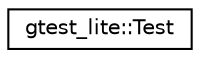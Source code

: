 digraph "Graphical Class Hierarchy"
{
 // INTERACTIVE_SVG=YES
 // LATEX_PDF_SIZE
  edge [fontname="Helvetica",fontsize="10",labelfontname="Helvetica",labelfontsize="10"];
  node [fontname="Helvetica",fontsize="10",shape=record];
  rankdir="LR";
  Node0 [label="gtest_lite::Test",height=0.2,width=0.4,color="black", fillcolor="white", style="filled",URL="$structgtest__lite_1_1_test.html",tooltip=" "];
}
